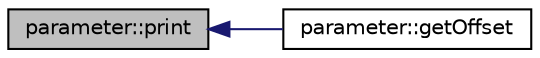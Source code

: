 digraph "parameter::print"
{
  edge [fontname="Helvetica",fontsize="10",labelfontname="Helvetica",labelfontsize="10"];
  node [fontname="Helvetica",fontsize="10",shape=record];
  rankdir="LR";
  Node1 [label="parameter::print",height=0.2,width=0.4,color="black", fillcolor="grey75", style="filled", fontcolor="black"];
  Node1 -> Node2 [dir="back",color="midnightblue",fontsize="10",style="solid",fontname="Helvetica"];
  Node2 [label="parameter::getOffset",height=0.2,width=0.4,color="black", fillcolor="white", style="filled",URL="$d5/d4e/classparameter.html#afc1e99fe22481a61dc8e1e92c9e469ae"];
}
